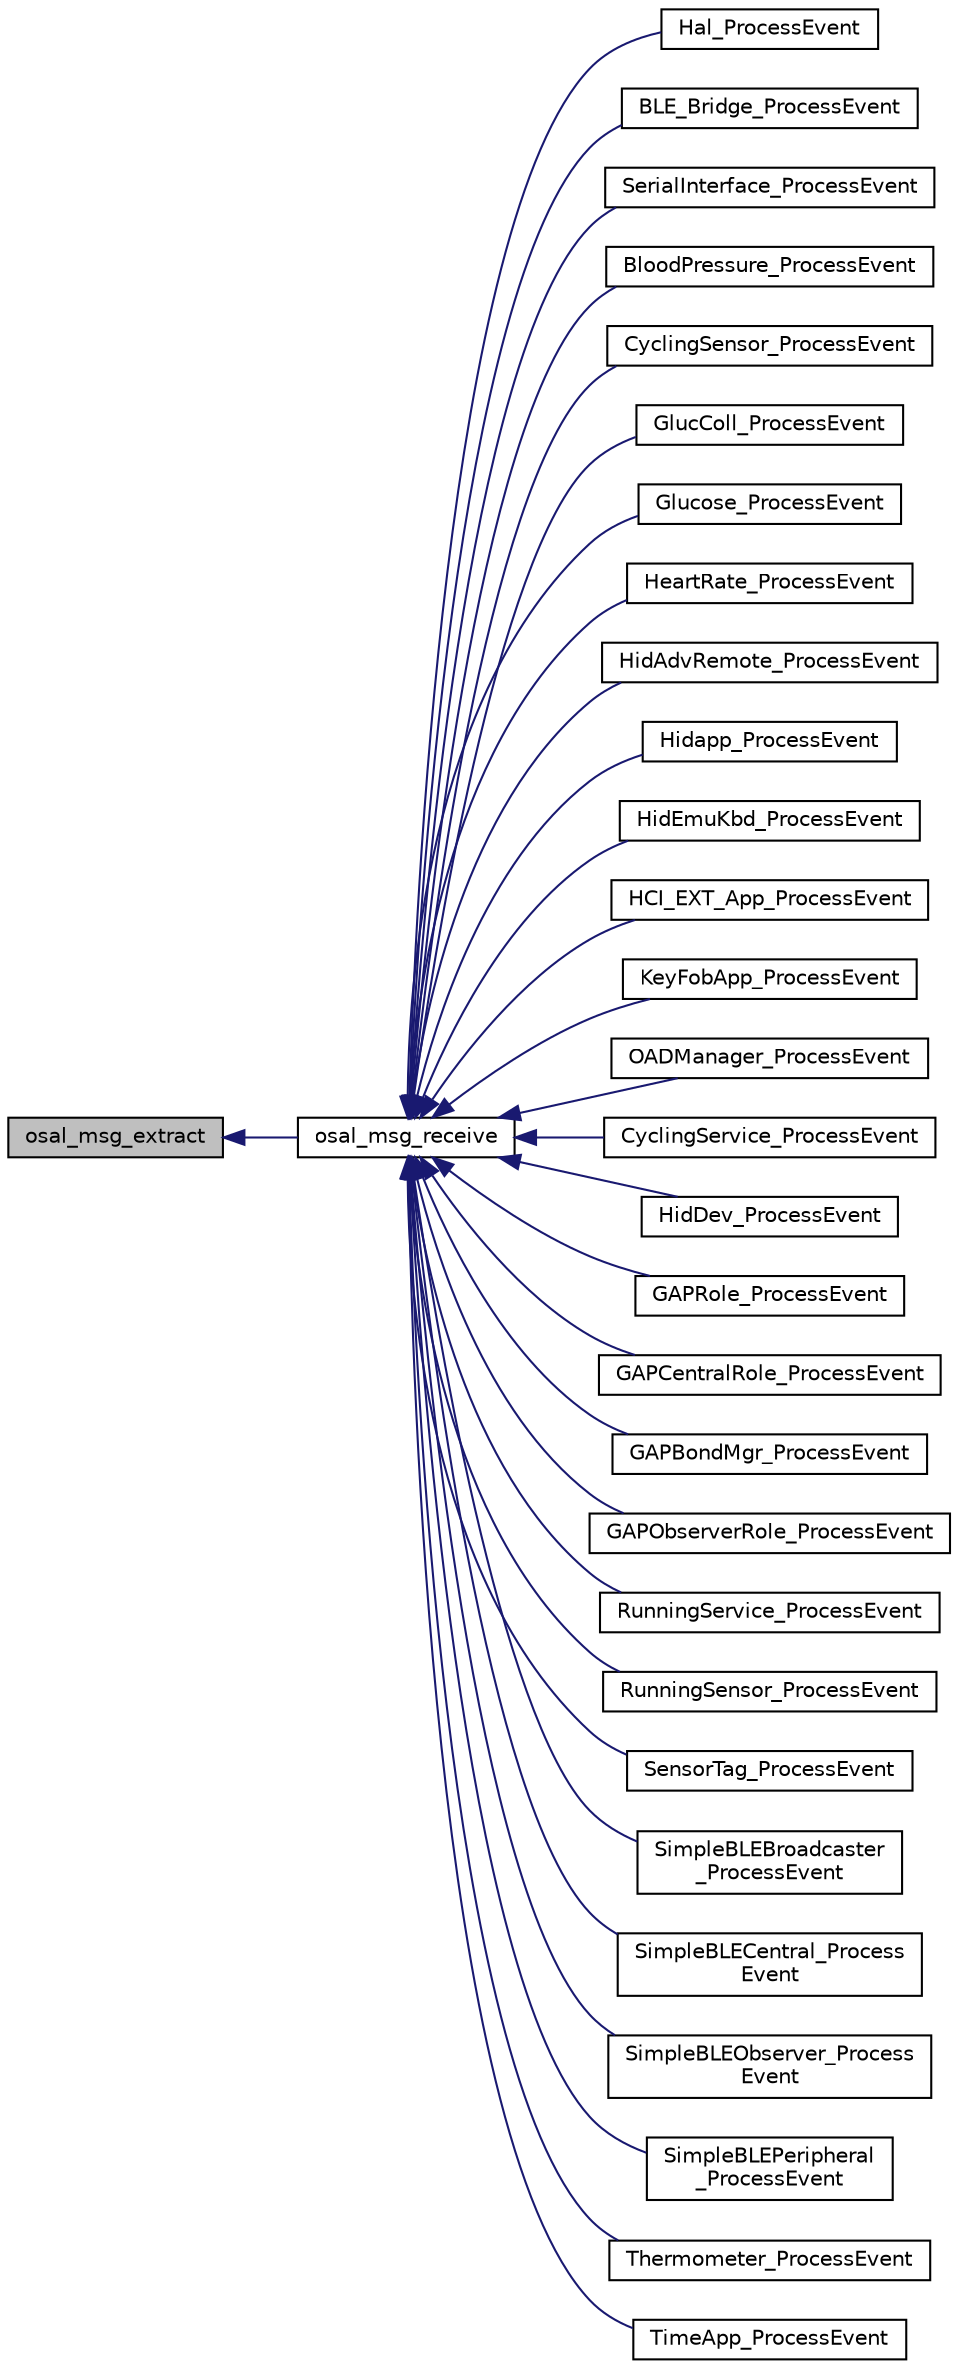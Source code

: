 digraph "osal_msg_extract"
{
  edge [fontname="Helvetica",fontsize="10",labelfontname="Helvetica",labelfontsize="10"];
  node [fontname="Helvetica",fontsize="10",shape=record];
  rankdir="LR";
  Node1 [label="osal_msg_extract",height=0.2,width=0.4,color="black", fillcolor="grey75", style="filled" fontcolor="black"];
  Node1 -> Node2 [dir="back",color="midnightblue",fontsize="10",style="solid",fontname="Helvetica"];
  Node2 [label="osal_msg_receive",height=0.2,width=0.4,color="black", fillcolor="white", style="filled",URL="$_o_s_a_l_8h.html#a34936edcc99cd896c28aa0f0b3a91313"];
  Node2 -> Node3 [dir="back",color="midnightblue",fontsize="10",style="solid",fontname="Helvetica"];
  Node3 [label="Hal_ProcessEvent",height=0.2,width=0.4,color="black", fillcolor="white", style="filled",URL="$target_2_c_c2541_a_r_c_2hal__drivers_8h.html#a79b4f6366ce2cb4418656956d6d5d57d"];
  Node2 -> Node4 [dir="back",color="midnightblue",fontsize="10",style="solid",fontname="Helvetica"];
  Node4 [label="BLE_Bridge_ProcessEvent",height=0.2,width=0.4,color="black", fillcolor="white", style="filled",URL="$_b_l_e___bridge_8h.html#a93ac2f9b2426db7422f62089a97a69f2"];
  Node2 -> Node5 [dir="back",color="midnightblue",fontsize="10",style="solid",fontname="Helvetica"];
  Node5 [label="SerialInterface_ProcessEvent",height=0.2,width=0.4,color="black", fillcolor="white", style="filled",URL="$serial_interface_8h.html#a1911ab3391b6103e6ac40b81dc3bb176"];
  Node2 -> Node6 [dir="back",color="midnightblue",fontsize="10",style="solid",fontname="Helvetica"];
  Node6 [label="BloodPressure_ProcessEvent",height=0.2,width=0.4,color="black", fillcolor="white", style="filled",URL="$blood_pressure_8h.html#a56190a02f171fa626bfa1056692f6926"];
  Node2 -> Node7 [dir="back",color="midnightblue",fontsize="10",style="solid",fontname="Helvetica"];
  Node7 [label="CyclingSensor_ProcessEvent",height=0.2,width=0.4,color="black", fillcolor="white", style="filled",URL="$cycling_sensor_8h.html#afc7c68f19e8a07760b4acb74fc27f8bc"];
  Node2 -> Node8 [dir="back",color="midnightblue",fontsize="10",style="solid",fontname="Helvetica"];
  Node8 [label="GlucColl_ProcessEvent",height=0.2,width=0.4,color="black", fillcolor="white", style="filled",URL="$glucose_collector_8h.html#acf6a08dd11039baa3d1ee2fc93b3da50"];
  Node2 -> Node9 [dir="back",color="midnightblue",fontsize="10",style="solid",fontname="Helvetica"];
  Node9 [label="Glucose_ProcessEvent",height=0.2,width=0.4,color="black", fillcolor="white", style="filled",URL="$glucose_8h.html#a6b52718557ec267cce6f3963a76f9cba"];
  Node2 -> Node10 [dir="back",color="midnightblue",fontsize="10",style="solid",fontname="Helvetica"];
  Node10 [label="HeartRate_ProcessEvent",height=0.2,width=0.4,color="black", fillcolor="white", style="filled",URL="$heartrate_8h.html#ac53fa00ae941d4aad078e61037589afc"];
  Node2 -> Node11 [dir="back",color="midnightblue",fontsize="10",style="solid",fontname="Helvetica"];
  Node11 [label="HidAdvRemote_ProcessEvent",height=0.2,width=0.4,color="black", fillcolor="white", style="filled",URL="$hid_adv_remote_8h.html#ab3e79eb7426732f35aaf528d8220ece4"];
  Node2 -> Node12 [dir="back",color="midnightblue",fontsize="10",style="solid",fontname="Helvetica"];
  Node12 [label="Hidapp_ProcessEvent",height=0.2,width=0.4,color="black", fillcolor="white", style="filled",URL="$hidapp_8h.html#a76fc28f7d85cb3ca3829b49be07e8d2b"];
  Node2 -> Node13 [dir="back",color="midnightblue",fontsize="10",style="solid",fontname="Helvetica"];
  Node13 [label="HidEmuKbd_ProcessEvent",height=0.2,width=0.4,color="black", fillcolor="white", style="filled",URL="$hidemukbd_8h.html#ab91eac3da767808aa58bbcf17f12ff2f"];
  Node2 -> Node14 [dir="back",color="midnightblue",fontsize="10",style="solid",fontname="Helvetica"];
  Node14 [label="HCI_EXT_App_ProcessEvent",height=0.2,width=0.4,color="black", fillcolor="white", style="filled",URL="$hci__ext__app_8h.html#aa7110c131acfef58384e49791e5b4303"];
  Node2 -> Node15 [dir="back",color="midnightblue",fontsize="10",style="solid",fontname="Helvetica"];
  Node15 [label="KeyFobApp_ProcessEvent",height=0.2,width=0.4,color="black", fillcolor="white", style="filled",URL="$keyfobdemo_8h.html#aaee63bfba219af672a3382b4d0e23e92"];
  Node2 -> Node16 [dir="back",color="midnightblue",fontsize="10",style="solid",fontname="Helvetica"];
  Node16 [label="OADManager_ProcessEvent",height=0.2,width=0.4,color="black", fillcolor="white", style="filled",URL="$oad__mgr__app_8h.html#affb43696848dcb745672e9dbfa7ec924"];
  Node2 -> Node17 [dir="back",color="midnightblue",fontsize="10",style="solid",fontname="Helvetica"];
  Node17 [label="CyclingService_ProcessEvent",height=0.2,width=0.4,color="black", fillcolor="white", style="filled",URL="$cyclingservice_8h.html#a2af24519d839d65f68e1c5d900ffd8fa"];
  Node2 -> Node18 [dir="back",color="midnightblue",fontsize="10",style="solid",fontname="Helvetica"];
  Node18 [label="HidDev_ProcessEvent",height=0.2,width=0.4,color="black", fillcolor="white", style="filled",URL="$hiddev_8h.html#a85e00513c0d213b1583e7902d80319aa"];
  Node2 -> Node19 [dir="back",color="midnightblue",fontsize="10",style="solid",fontname="Helvetica"];
  Node19 [label="GAPRole_ProcessEvent",height=0.2,width=0.4,color="black", fillcolor="white", style="filled",URL="$peripheral_broadcaster_8h.html#a17663b237f27642765ec9ca1f5cb63c4"];
  Node2 -> Node20 [dir="back",color="midnightblue",fontsize="10",style="solid",fontname="Helvetica"];
  Node20 [label="GAPCentralRole_ProcessEvent",height=0.2,width=0.4,color="black", fillcolor="white", style="filled",URL="$central_8h.html#aa6b4f185921bd29e5b28cefa0d3e58e1",tooltip="Central Profile Task event processing function. "];
  Node2 -> Node21 [dir="back",color="midnightblue",fontsize="10",style="solid",fontname="Helvetica"];
  Node21 [label="GAPBondMgr_ProcessEvent",height=0.2,width=0.4,color="black", fillcolor="white", style="filled",URL="$gapperiphbondmgr_8h.html#abdbbca6a086e303065fd466298b64ecf"];
  Node2 -> Node22 [dir="back",color="midnightblue",fontsize="10",style="solid",fontname="Helvetica"];
  Node22 [label="GAPObserverRole_ProcessEvent",height=0.2,width=0.4,color="black", fillcolor="white", style="filled",URL="$observer_8h.html#a57405658ee6c217974fc37fbfa726de9",tooltip="Observer Profile Task event processing function. "];
  Node2 -> Node23 [dir="back",color="midnightblue",fontsize="10",style="solid",fontname="Helvetica"];
  Node23 [label="RunningService_ProcessEvent",height=0.2,width=0.4,color="black", fillcolor="white", style="filled",URL="$runningservice_8h.html#a8034175d659b190deaf203c57e257160"];
  Node2 -> Node24 [dir="back",color="midnightblue",fontsize="10",style="solid",fontname="Helvetica"];
  Node24 [label="RunningSensor_ProcessEvent",height=0.2,width=0.4,color="black", fillcolor="white", style="filled",URL="$running_sensor_8h.html#ae028f0d2806dc2d44c5da577c9d6e701"];
  Node2 -> Node25 [dir="back",color="midnightblue",fontsize="10",style="solid",fontname="Helvetica"];
  Node25 [label="SensorTag_ProcessEvent",height=0.2,width=0.4,color="black", fillcolor="white", style="filled",URL="$sensor_tag_8h.html#aedf9259e6d4dfcd83780b78d1c9f9934"];
  Node2 -> Node26 [dir="back",color="midnightblue",fontsize="10",style="solid",fontname="Helvetica"];
  Node26 [label="SimpleBLEBroadcaster\l_ProcessEvent",height=0.2,width=0.4,color="black", fillcolor="white", style="filled",URL="$simple_b_l_e_broadcaster_8h.html#a5cdfe31d87ff51eb75e56bc1aa9ad5b8"];
  Node2 -> Node27 [dir="back",color="midnightblue",fontsize="10",style="solid",fontname="Helvetica"];
  Node27 [label="SimpleBLECentral_Process\lEvent",height=0.2,width=0.4,color="black", fillcolor="white", style="filled",URL="$simple_b_l_e_central_8h.html#ad3eb9123fb0ebe23da7d5f81b9b6fee9"];
  Node2 -> Node28 [dir="back",color="midnightblue",fontsize="10",style="solid",fontname="Helvetica"];
  Node28 [label="SimpleBLEObserver_Process\lEvent",height=0.2,width=0.4,color="black", fillcolor="white", style="filled",URL="$simple_b_l_e_observer_8h.html#a14ec6c7aaffe9dd9d136a10a223b2885"];
  Node2 -> Node29 [dir="back",color="midnightblue",fontsize="10",style="solid",fontname="Helvetica"];
  Node29 [label="SimpleBLEPeripheral\l_ProcessEvent",height=0.2,width=0.4,color="black", fillcolor="white", style="filled",URL="$simple_b_l_e_peripheral_8h.html#a35acf640a1b1b7d0bb154705b0d39387"];
  Node2 -> Node30 [dir="back",color="midnightblue",fontsize="10",style="solid",fontname="Helvetica"];
  Node30 [label="Thermometer_ProcessEvent",height=0.2,width=0.4,color="black", fillcolor="white", style="filled",URL="$thermometer_8h.html#a7cad3fbf12ea8f6a9ace8e157ebca0a6"];
  Node2 -> Node31 [dir="back",color="midnightblue",fontsize="10",style="solid",fontname="Helvetica"];
  Node31 [label="TimeApp_ProcessEvent",height=0.2,width=0.4,color="black", fillcolor="white", style="filled",URL="$_time_app_2_source_2timeapp_8h.html#a1f40222b207859f16fe52bdd8a5f3ecb"];
}
